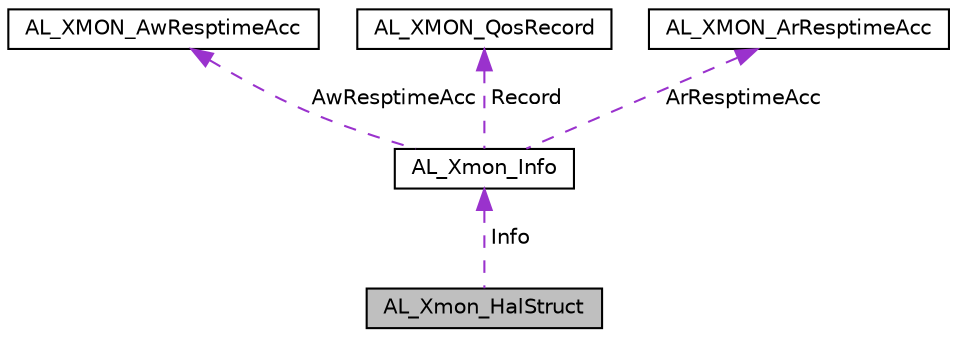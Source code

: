 digraph "AL_Xmon_HalStruct"
{
  edge [fontname="Helvetica",fontsize="10",labelfontname="Helvetica",labelfontsize="10"];
  node [fontname="Helvetica",fontsize="10",shape=record];
  Node1 [label="AL_Xmon_HalStruct",height=0.2,width=0.4,color="black", fillcolor="grey75", style="filled", fontcolor="black"];
  Node2 -> Node1 [dir="back",color="darkorchid3",fontsize="10",style="dashed",label=" Info" ,fontname="Helvetica"];
  Node2 [label="AL_Xmon_Info",height=0.2,width=0.4,color="black", fillcolor="white", style="filled",URL="$structAL__Xmon__Info.html",tooltip="Configs Struct. "];
  Node3 -> Node2 [dir="back",color="darkorchid3",fontsize="10",style="dashed",label=" AwResptimeAcc" ,fontname="Helvetica"];
  Node3 [label="AL_XMON_AwResptimeAcc",height=0.2,width=0.4,color="black", fillcolor="white", style="filled",URL="$unionAL__XMON__AwResptimeAcc.html"];
  Node4 -> Node2 [dir="back",color="darkorchid3",fontsize="10",style="dashed",label=" Record" ,fontname="Helvetica"];
  Node4 [label="AL_XMON_QosRecord",height=0.2,width=0.4,color="black", fillcolor="white", style="filled",URL="$unionAL__XMON__QosRecord.html"];
  Node5 -> Node2 [dir="back",color="darkorchid3",fontsize="10",style="dashed",label=" ArResptimeAcc" ,fontname="Helvetica"];
  Node5 [label="AL_XMON_ArResptimeAcc",height=0.2,width=0.4,color="black", fillcolor="white", style="filled",URL="$unionAL__XMON__ArResptimeAcc.html"];
}
